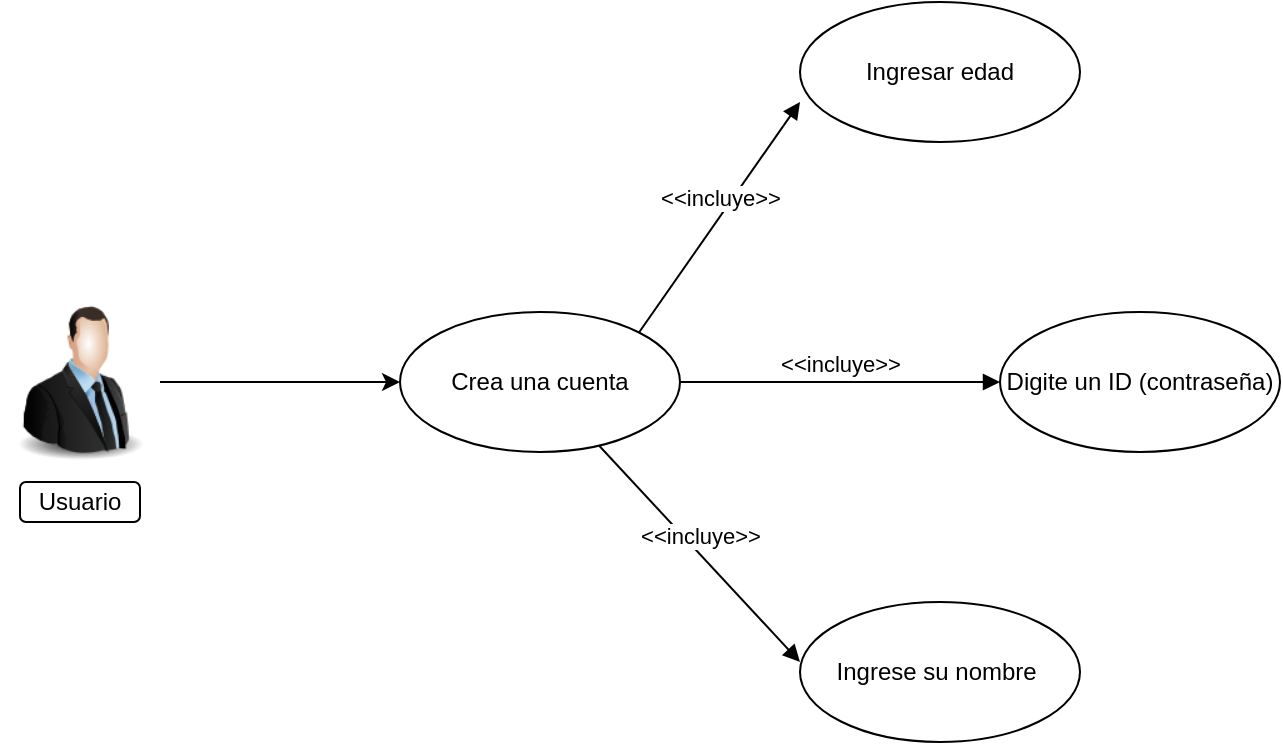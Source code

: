 <mxfile version="25.0.3">
  <diagram name="Página-1" id="H6Ulu4mql1GpVS18PES9">
    <mxGraphModel dx="956" dy="520" grid="1" gridSize="10" guides="1" tooltips="1" connect="1" arrows="1" fold="1" page="1" pageScale="1" pageWidth="3300" pageHeight="4681" math="0" shadow="0">
      <root>
        <mxCell id="0" />
        <mxCell id="1" parent="0" />
        <mxCell id="w06J5Hg8Jt2xnVp7San8-3" value="Usuario" style="rounded=1;whiteSpace=wrap;html=1;" vertex="1" parent="1">
          <mxGeometry x="250" y="710" width="60" height="20" as="geometry" />
        </mxCell>
        <mxCell id="w06J5Hg8Jt2xnVp7San8-5" value="" style="image;html=1;image=img/lib/clip_art/people/Suit_Man_128x128.png" vertex="1" parent="1">
          <mxGeometry x="240" y="620" width="80" height="80" as="geometry" />
        </mxCell>
        <mxCell id="w06J5Hg8Jt2xnVp7San8-12" value="" style="endArrow=classic;html=1;rounded=0;exitX=1;exitY=0.5;exitDx=0;exitDy=0;" edge="1" parent="1" source="w06J5Hg8Jt2xnVp7San8-5">
          <mxGeometry width="50" height="50" relative="1" as="geometry">
            <mxPoint x="320" y="680" as="sourcePoint" />
            <mxPoint x="440" y="660" as="targetPoint" />
          </mxGeometry>
        </mxCell>
        <mxCell id="w06J5Hg8Jt2xnVp7San8-13" value="Crea una cuenta" style="ellipse;whiteSpace=wrap;html=1;" vertex="1" parent="1">
          <mxGeometry x="440" y="625" width="140" height="70" as="geometry" />
        </mxCell>
        <mxCell id="w06J5Hg8Jt2xnVp7San8-14" value="&amp;lt;&amp;lt;incluye&amp;gt;&amp;gt;" style="html=1;verticalAlign=bottom;endArrow=block;curved=0;rounded=0;exitX=1;exitY=0;exitDx=0;exitDy=0;" edge="1" parent="1" source="w06J5Hg8Jt2xnVp7San8-13">
          <mxGeometry width="80" relative="1" as="geometry">
            <mxPoint x="580" y="620" as="sourcePoint" />
            <mxPoint x="640" y="520" as="targetPoint" />
          </mxGeometry>
        </mxCell>
        <mxCell id="w06J5Hg8Jt2xnVp7San8-15" value="Ingresar edad" style="ellipse;whiteSpace=wrap;html=1;" vertex="1" parent="1">
          <mxGeometry x="640" y="470" width="140" height="70" as="geometry" />
        </mxCell>
        <mxCell id="w06J5Hg8Jt2xnVp7San8-17" value="&amp;lt;&amp;lt;incluye&amp;gt;&amp;gt;" style="html=1;verticalAlign=bottom;endArrow=block;curved=0;rounded=0;exitX=1;exitY=0.5;exitDx=0;exitDy=0;" edge="1" parent="1" source="w06J5Hg8Jt2xnVp7San8-13">
          <mxGeometry width="80" relative="1" as="geometry">
            <mxPoint x="620" y="795" as="sourcePoint" />
            <mxPoint x="740" y="660" as="targetPoint" />
          </mxGeometry>
        </mxCell>
        <mxCell id="w06J5Hg8Jt2xnVp7San8-18" value="Digite un ID (contraseña)" style="ellipse;whiteSpace=wrap;html=1;" vertex="1" parent="1">
          <mxGeometry x="740" y="625" width="140" height="70" as="geometry" />
        </mxCell>
        <mxCell id="w06J5Hg8Jt2xnVp7San8-19" value="Ingrese su nombre&amp;nbsp;" style="ellipse;whiteSpace=wrap;html=1;" vertex="1" parent="1">
          <mxGeometry x="640" y="770" width="140" height="70" as="geometry" />
        </mxCell>
        <mxCell id="w06J5Hg8Jt2xnVp7San8-20" value="&amp;lt;&amp;lt;incluye&amp;gt;&amp;gt;" style="html=1;verticalAlign=bottom;endArrow=block;curved=0;rounded=0;" edge="1" parent="1" source="w06J5Hg8Jt2xnVp7San8-13">
          <mxGeometry width="80" relative="1" as="geometry">
            <mxPoint x="550" y="825" as="sourcePoint" />
            <mxPoint x="640" y="800" as="targetPoint" />
          </mxGeometry>
        </mxCell>
      </root>
    </mxGraphModel>
  </diagram>
</mxfile>
